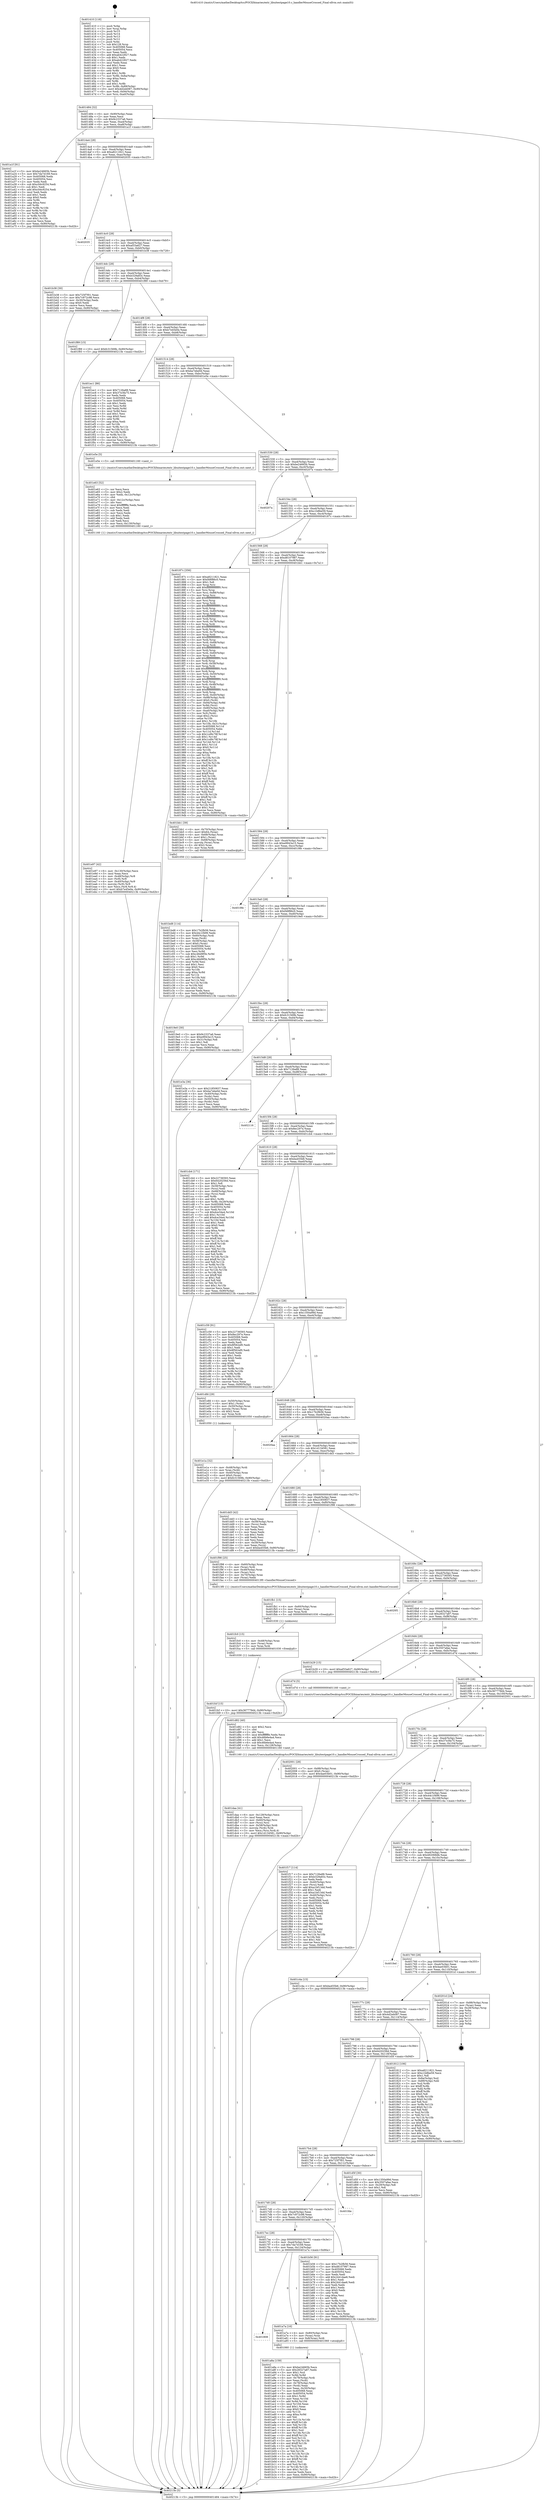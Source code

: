 digraph "0x401410" {
  label = "0x401410 (/mnt/c/Users/mathe/Desktop/tcc/POCII/binaries/extr_libuitestpage10.c_handlerMouseCrossed_Final-ollvm.out::main(0))"
  labelloc = "t"
  node[shape=record]

  Entry [label="",width=0.3,height=0.3,shape=circle,fillcolor=black,style=filled]
  "0x401484" [label="{
     0x401484 [32]\l
     | [instrs]\l
     &nbsp;&nbsp;0x401484 \<+6\>: mov -0x90(%rbp),%eax\l
     &nbsp;&nbsp;0x40148a \<+2\>: mov %eax,%ecx\l
     &nbsp;&nbsp;0x40148c \<+6\>: sub $0x9c2337a6,%ecx\l
     &nbsp;&nbsp;0x401492 \<+6\>: mov %eax,-0xa4(%rbp)\l
     &nbsp;&nbsp;0x401498 \<+6\>: mov %ecx,-0xa8(%rbp)\l
     &nbsp;&nbsp;0x40149e \<+6\>: je 0000000000401a1f \<main+0x60f\>\l
  }"]
  "0x401a1f" [label="{
     0x401a1f [91]\l
     | [instrs]\l
     &nbsp;&nbsp;0x401a1f \<+5\>: mov $0xbe24665b,%eax\l
     &nbsp;&nbsp;0x401a24 \<+5\>: mov $0x7da7d169,%ecx\l
     &nbsp;&nbsp;0x401a29 \<+7\>: mov 0x405068,%edx\l
     &nbsp;&nbsp;0x401a30 \<+7\>: mov 0x405054,%esi\l
     &nbsp;&nbsp;0x401a37 \<+2\>: mov %edx,%edi\l
     &nbsp;&nbsp;0x401a39 \<+6\>: sub $0xc0dc9254,%edi\l
     &nbsp;&nbsp;0x401a3f \<+3\>: sub $0x1,%edi\l
     &nbsp;&nbsp;0x401a42 \<+6\>: add $0xc0dc9254,%edi\l
     &nbsp;&nbsp;0x401a48 \<+3\>: imul %edi,%edx\l
     &nbsp;&nbsp;0x401a4b \<+3\>: and $0x1,%edx\l
     &nbsp;&nbsp;0x401a4e \<+3\>: cmp $0x0,%edx\l
     &nbsp;&nbsp;0x401a51 \<+4\>: sete %r8b\l
     &nbsp;&nbsp;0x401a55 \<+3\>: cmp $0xa,%esi\l
     &nbsp;&nbsp;0x401a58 \<+4\>: setl %r9b\l
     &nbsp;&nbsp;0x401a5c \<+3\>: mov %r8b,%r10b\l
     &nbsp;&nbsp;0x401a5f \<+3\>: and %r9b,%r10b\l
     &nbsp;&nbsp;0x401a62 \<+3\>: xor %r9b,%r8b\l
     &nbsp;&nbsp;0x401a65 \<+3\>: or %r8b,%r10b\l
     &nbsp;&nbsp;0x401a68 \<+4\>: test $0x1,%r10b\l
     &nbsp;&nbsp;0x401a6c \<+3\>: cmovne %ecx,%eax\l
     &nbsp;&nbsp;0x401a6f \<+6\>: mov %eax,-0x90(%rbp)\l
     &nbsp;&nbsp;0x401a75 \<+5\>: jmp 000000000040213b \<main+0xd2b\>\l
  }"]
  "0x4014a4" [label="{
     0x4014a4 [28]\l
     | [instrs]\l
     &nbsp;&nbsp;0x4014a4 \<+5\>: jmp 00000000004014a9 \<main+0x99\>\l
     &nbsp;&nbsp;0x4014a9 \<+6\>: mov -0xa4(%rbp),%eax\l
     &nbsp;&nbsp;0x4014af \<+5\>: sub $0xa8211821,%eax\l
     &nbsp;&nbsp;0x4014b4 \<+6\>: mov %eax,-0xac(%rbp)\l
     &nbsp;&nbsp;0x4014ba \<+6\>: je 0000000000402035 \<main+0xc25\>\l
  }"]
  Exit [label="",width=0.3,height=0.3,shape=circle,fillcolor=black,style=filled,peripheries=2]
  "0x402035" [label="{
     0x402035\l
  }", style=dashed]
  "0x4014c0" [label="{
     0x4014c0 [28]\l
     | [instrs]\l
     &nbsp;&nbsp;0x4014c0 \<+5\>: jmp 00000000004014c5 \<main+0xb5\>\l
     &nbsp;&nbsp;0x4014c5 \<+6\>: mov -0xa4(%rbp),%eax\l
     &nbsp;&nbsp;0x4014cb \<+5\>: sub $0xaf33a627,%eax\l
     &nbsp;&nbsp;0x4014d0 \<+6\>: mov %eax,-0xb0(%rbp)\l
     &nbsp;&nbsp;0x4014d6 \<+6\>: je 0000000000401b38 \<main+0x728\>\l
  }"]
  "0x401fcf" [label="{
     0x401fcf [15]\l
     | [instrs]\l
     &nbsp;&nbsp;0x401fcf \<+10\>: movl $0x367779d4,-0x90(%rbp)\l
     &nbsp;&nbsp;0x401fd9 \<+5\>: jmp 000000000040213b \<main+0xd2b\>\l
  }"]
  "0x401b38" [label="{
     0x401b38 [30]\l
     | [instrs]\l
     &nbsp;&nbsp;0x401b38 \<+5\>: mov $0x725f7f01,%eax\l
     &nbsp;&nbsp;0x401b3d \<+5\>: mov $0x7c972c98,%ecx\l
     &nbsp;&nbsp;0x401b42 \<+3\>: mov -0x30(%rbp),%edx\l
     &nbsp;&nbsp;0x401b45 \<+3\>: cmp $0x0,%edx\l
     &nbsp;&nbsp;0x401b48 \<+3\>: cmove %ecx,%eax\l
     &nbsp;&nbsp;0x401b4b \<+6\>: mov %eax,-0x90(%rbp)\l
     &nbsp;&nbsp;0x401b51 \<+5\>: jmp 000000000040213b \<main+0xd2b\>\l
  }"]
  "0x4014dc" [label="{
     0x4014dc [28]\l
     | [instrs]\l
     &nbsp;&nbsp;0x4014dc \<+5\>: jmp 00000000004014e1 \<main+0xd1\>\l
     &nbsp;&nbsp;0x4014e1 \<+6\>: mov -0xa4(%rbp),%eax\l
     &nbsp;&nbsp;0x4014e7 \<+5\>: sub $0xb329a83c,%eax\l
     &nbsp;&nbsp;0x4014ec \<+6\>: mov %eax,-0xb4(%rbp)\l
     &nbsp;&nbsp;0x4014f2 \<+6\>: je 0000000000401f89 \<main+0xb79\>\l
  }"]
  "0x401fc0" [label="{
     0x401fc0 [15]\l
     | [instrs]\l
     &nbsp;&nbsp;0x401fc0 \<+4\>: mov -0x48(%rbp),%rax\l
     &nbsp;&nbsp;0x401fc4 \<+3\>: mov (%rax),%rax\l
     &nbsp;&nbsp;0x401fc7 \<+3\>: mov %rax,%rdi\l
     &nbsp;&nbsp;0x401fca \<+5\>: call 0000000000401030 \<free@plt\>\l
     | [calls]\l
     &nbsp;&nbsp;0x401030 \{1\} (unknown)\l
  }"]
  "0x401f89" [label="{
     0x401f89 [15]\l
     | [instrs]\l
     &nbsp;&nbsp;0x401f89 \<+10\>: movl $0xfc31569b,-0x90(%rbp)\l
     &nbsp;&nbsp;0x401f93 \<+5\>: jmp 000000000040213b \<main+0xd2b\>\l
  }"]
  "0x4014f8" [label="{
     0x4014f8 [28]\l
     | [instrs]\l
     &nbsp;&nbsp;0x4014f8 \<+5\>: jmp 00000000004014fd \<main+0xed\>\l
     &nbsp;&nbsp;0x4014fd \<+6\>: mov -0xa4(%rbp),%eax\l
     &nbsp;&nbsp;0x401503 \<+5\>: sub $0xb7e45e0e,%eax\l
     &nbsp;&nbsp;0x401508 \<+6\>: mov %eax,-0xb8(%rbp)\l
     &nbsp;&nbsp;0x40150e \<+6\>: je 0000000000401ec1 \<main+0xab1\>\l
  }"]
  "0x401fb1" [label="{
     0x401fb1 [15]\l
     | [instrs]\l
     &nbsp;&nbsp;0x401fb1 \<+4\>: mov -0x60(%rbp),%rax\l
     &nbsp;&nbsp;0x401fb5 \<+3\>: mov (%rax),%rax\l
     &nbsp;&nbsp;0x401fb8 \<+3\>: mov %rax,%rdi\l
     &nbsp;&nbsp;0x401fbb \<+5\>: call 0000000000401030 \<free@plt\>\l
     | [calls]\l
     &nbsp;&nbsp;0x401030 \{1\} (unknown)\l
  }"]
  "0x401ec1" [label="{
     0x401ec1 [86]\l
     | [instrs]\l
     &nbsp;&nbsp;0x401ec1 \<+5\>: mov $0x7126a88,%eax\l
     &nbsp;&nbsp;0x401ec6 \<+5\>: mov $0x37e3fa75,%ecx\l
     &nbsp;&nbsp;0x401ecb \<+2\>: xor %edx,%edx\l
     &nbsp;&nbsp;0x401ecd \<+7\>: mov 0x405068,%esi\l
     &nbsp;&nbsp;0x401ed4 \<+7\>: mov 0x405054,%edi\l
     &nbsp;&nbsp;0x401edb \<+3\>: sub $0x1,%edx\l
     &nbsp;&nbsp;0x401ede \<+3\>: mov %esi,%r8d\l
     &nbsp;&nbsp;0x401ee1 \<+3\>: add %edx,%r8d\l
     &nbsp;&nbsp;0x401ee4 \<+4\>: imul %r8d,%esi\l
     &nbsp;&nbsp;0x401ee8 \<+3\>: and $0x1,%esi\l
     &nbsp;&nbsp;0x401eeb \<+3\>: cmp $0x0,%esi\l
     &nbsp;&nbsp;0x401eee \<+4\>: sete %r9b\l
     &nbsp;&nbsp;0x401ef2 \<+3\>: cmp $0xa,%edi\l
     &nbsp;&nbsp;0x401ef5 \<+4\>: setl %r10b\l
     &nbsp;&nbsp;0x401ef9 \<+3\>: mov %r9b,%r11b\l
     &nbsp;&nbsp;0x401efc \<+3\>: and %r10b,%r11b\l
     &nbsp;&nbsp;0x401eff \<+3\>: xor %r10b,%r9b\l
     &nbsp;&nbsp;0x401f02 \<+3\>: or %r9b,%r11b\l
     &nbsp;&nbsp;0x401f05 \<+4\>: test $0x1,%r11b\l
     &nbsp;&nbsp;0x401f09 \<+3\>: cmovne %ecx,%eax\l
     &nbsp;&nbsp;0x401f0c \<+6\>: mov %eax,-0x90(%rbp)\l
     &nbsp;&nbsp;0x401f12 \<+5\>: jmp 000000000040213b \<main+0xd2b\>\l
  }"]
  "0x401514" [label="{
     0x401514 [28]\l
     | [instrs]\l
     &nbsp;&nbsp;0x401514 \<+5\>: jmp 0000000000401519 \<main+0x109\>\l
     &nbsp;&nbsp;0x401519 \<+6\>: mov -0xa4(%rbp),%eax\l
     &nbsp;&nbsp;0x40151f \<+5\>: sub $0xba7ebe0d,%eax\l
     &nbsp;&nbsp;0x401524 \<+6\>: mov %eax,-0xbc(%rbp)\l
     &nbsp;&nbsp;0x40152a \<+6\>: je 0000000000401e5e \<main+0xa4e\>\l
  }"]
  "0x401e97" [label="{
     0x401e97 [42]\l
     | [instrs]\l
     &nbsp;&nbsp;0x401e97 \<+6\>: mov -0x130(%rbp),%ecx\l
     &nbsp;&nbsp;0x401e9d \<+3\>: imul %eax,%ecx\l
     &nbsp;&nbsp;0x401ea0 \<+4\>: mov -0x48(%rbp),%r8\l
     &nbsp;&nbsp;0x401ea4 \<+3\>: mov (%r8),%r8\l
     &nbsp;&nbsp;0x401ea7 \<+4\>: mov -0x40(%rbp),%r9\l
     &nbsp;&nbsp;0x401eab \<+3\>: movslq (%r9),%r9\l
     &nbsp;&nbsp;0x401eae \<+4\>: mov %ecx,(%r8,%r9,4)\l
     &nbsp;&nbsp;0x401eb2 \<+10\>: movl $0xb7e45e0e,-0x90(%rbp)\l
     &nbsp;&nbsp;0x401ebc \<+5\>: jmp 000000000040213b \<main+0xd2b\>\l
  }"]
  "0x401e5e" [label="{
     0x401e5e [5]\l
     | [instrs]\l
     &nbsp;&nbsp;0x401e5e \<+5\>: call 0000000000401160 \<next_i\>\l
     | [calls]\l
     &nbsp;&nbsp;0x401160 \{1\} (/mnt/c/Users/mathe/Desktop/tcc/POCII/binaries/extr_libuitestpage10.c_handlerMouseCrossed_Final-ollvm.out::next_i)\l
  }"]
  "0x401530" [label="{
     0x401530 [28]\l
     | [instrs]\l
     &nbsp;&nbsp;0x401530 \<+5\>: jmp 0000000000401535 \<main+0x125\>\l
     &nbsp;&nbsp;0x401535 \<+6\>: mov -0xa4(%rbp),%eax\l
     &nbsp;&nbsp;0x40153b \<+5\>: sub $0xbe24665b,%eax\l
     &nbsp;&nbsp;0x401540 \<+6\>: mov %eax,-0xc0(%rbp)\l
     &nbsp;&nbsp;0x401546 \<+6\>: je 000000000040207a \<main+0xc6a\>\l
  }"]
  "0x401e63" [label="{
     0x401e63 [52]\l
     | [instrs]\l
     &nbsp;&nbsp;0x401e63 \<+2\>: xor %ecx,%ecx\l
     &nbsp;&nbsp;0x401e65 \<+5\>: mov $0x2,%edx\l
     &nbsp;&nbsp;0x401e6a \<+6\>: mov %edx,-0x12c(%rbp)\l
     &nbsp;&nbsp;0x401e70 \<+1\>: cltd\l
     &nbsp;&nbsp;0x401e71 \<+6\>: mov -0x12c(%rbp),%esi\l
     &nbsp;&nbsp;0x401e77 \<+2\>: idiv %esi\l
     &nbsp;&nbsp;0x401e79 \<+6\>: imul $0xfffffffe,%edx,%edx\l
     &nbsp;&nbsp;0x401e7f \<+2\>: mov %ecx,%edi\l
     &nbsp;&nbsp;0x401e81 \<+2\>: sub %edx,%edi\l
     &nbsp;&nbsp;0x401e83 \<+2\>: mov %ecx,%edx\l
     &nbsp;&nbsp;0x401e85 \<+3\>: sub $0x1,%edx\l
     &nbsp;&nbsp;0x401e88 \<+2\>: add %edx,%edi\l
     &nbsp;&nbsp;0x401e8a \<+2\>: sub %edi,%ecx\l
     &nbsp;&nbsp;0x401e8c \<+6\>: mov %ecx,-0x130(%rbp)\l
     &nbsp;&nbsp;0x401e92 \<+5\>: call 0000000000401160 \<next_i\>\l
     | [calls]\l
     &nbsp;&nbsp;0x401160 \{1\} (/mnt/c/Users/mathe/Desktop/tcc/POCII/binaries/extr_libuitestpage10.c_handlerMouseCrossed_Final-ollvm.out::next_i)\l
  }"]
  "0x40207a" [label="{
     0x40207a\l
  }", style=dashed]
  "0x40154c" [label="{
     0x40154c [28]\l
     | [instrs]\l
     &nbsp;&nbsp;0x40154c \<+5\>: jmp 0000000000401551 \<main+0x141\>\l
     &nbsp;&nbsp;0x401551 \<+6\>: mov -0xa4(%rbp),%eax\l
     &nbsp;&nbsp;0x401557 \<+5\>: sub $0xc1b8be59,%eax\l
     &nbsp;&nbsp;0x40155c \<+6\>: mov %eax,-0xc4(%rbp)\l
     &nbsp;&nbsp;0x401562 \<+6\>: je 000000000040187c \<main+0x46c\>\l
  }"]
  "0x401e1a" [label="{
     0x401e1a [32]\l
     | [instrs]\l
     &nbsp;&nbsp;0x401e1a \<+4\>: mov -0x48(%rbp),%rdi\l
     &nbsp;&nbsp;0x401e1e \<+3\>: mov %rax,(%rdi)\l
     &nbsp;&nbsp;0x401e21 \<+4\>: mov -0x40(%rbp),%rax\l
     &nbsp;&nbsp;0x401e25 \<+6\>: movl $0x0,(%rax)\l
     &nbsp;&nbsp;0x401e2b \<+10\>: movl $0xfc31569b,-0x90(%rbp)\l
     &nbsp;&nbsp;0x401e35 \<+5\>: jmp 000000000040213b \<main+0xd2b\>\l
  }"]
  "0x40187c" [label="{
     0x40187c [356]\l
     | [instrs]\l
     &nbsp;&nbsp;0x40187c \<+5\>: mov $0xa8211821,%eax\l
     &nbsp;&nbsp;0x401881 \<+5\>: mov $0xf48f86c0,%ecx\l
     &nbsp;&nbsp;0x401886 \<+2\>: mov $0x1,%dl\l
     &nbsp;&nbsp;0x401888 \<+3\>: mov %rsp,%rsi\l
     &nbsp;&nbsp;0x40188b \<+4\>: add $0xfffffffffffffff0,%rsi\l
     &nbsp;&nbsp;0x40188f \<+3\>: mov %rsi,%rsp\l
     &nbsp;&nbsp;0x401892 \<+7\>: mov %rsi,-0x88(%rbp)\l
     &nbsp;&nbsp;0x401899 \<+3\>: mov %rsp,%rsi\l
     &nbsp;&nbsp;0x40189c \<+4\>: add $0xfffffffffffffff0,%rsi\l
     &nbsp;&nbsp;0x4018a0 \<+3\>: mov %rsi,%rsp\l
     &nbsp;&nbsp;0x4018a3 \<+3\>: mov %rsp,%rdi\l
     &nbsp;&nbsp;0x4018a6 \<+4\>: add $0xfffffffffffffff0,%rdi\l
     &nbsp;&nbsp;0x4018aa \<+3\>: mov %rdi,%rsp\l
     &nbsp;&nbsp;0x4018ad \<+4\>: mov %rdi,-0x80(%rbp)\l
     &nbsp;&nbsp;0x4018b1 \<+3\>: mov %rsp,%rdi\l
     &nbsp;&nbsp;0x4018b4 \<+4\>: add $0xfffffffffffffff0,%rdi\l
     &nbsp;&nbsp;0x4018b8 \<+3\>: mov %rdi,%rsp\l
     &nbsp;&nbsp;0x4018bb \<+4\>: mov %rdi,-0x78(%rbp)\l
     &nbsp;&nbsp;0x4018bf \<+3\>: mov %rsp,%rdi\l
     &nbsp;&nbsp;0x4018c2 \<+4\>: add $0xfffffffffffffff0,%rdi\l
     &nbsp;&nbsp;0x4018c6 \<+3\>: mov %rdi,%rsp\l
     &nbsp;&nbsp;0x4018c9 \<+4\>: mov %rdi,-0x70(%rbp)\l
     &nbsp;&nbsp;0x4018cd \<+3\>: mov %rsp,%rdi\l
     &nbsp;&nbsp;0x4018d0 \<+4\>: add $0xfffffffffffffff0,%rdi\l
     &nbsp;&nbsp;0x4018d4 \<+3\>: mov %rdi,%rsp\l
     &nbsp;&nbsp;0x4018d7 \<+4\>: mov %rdi,-0x68(%rbp)\l
     &nbsp;&nbsp;0x4018db \<+3\>: mov %rsp,%rdi\l
     &nbsp;&nbsp;0x4018de \<+4\>: add $0xfffffffffffffff0,%rdi\l
     &nbsp;&nbsp;0x4018e2 \<+3\>: mov %rdi,%rsp\l
     &nbsp;&nbsp;0x4018e5 \<+4\>: mov %rdi,-0x60(%rbp)\l
     &nbsp;&nbsp;0x4018e9 \<+3\>: mov %rsp,%rdi\l
     &nbsp;&nbsp;0x4018ec \<+4\>: add $0xfffffffffffffff0,%rdi\l
     &nbsp;&nbsp;0x4018f0 \<+3\>: mov %rdi,%rsp\l
     &nbsp;&nbsp;0x4018f3 \<+4\>: mov %rdi,-0x58(%rbp)\l
     &nbsp;&nbsp;0x4018f7 \<+3\>: mov %rsp,%rdi\l
     &nbsp;&nbsp;0x4018fa \<+4\>: add $0xfffffffffffffff0,%rdi\l
     &nbsp;&nbsp;0x4018fe \<+3\>: mov %rdi,%rsp\l
     &nbsp;&nbsp;0x401901 \<+4\>: mov %rdi,-0x50(%rbp)\l
     &nbsp;&nbsp;0x401905 \<+3\>: mov %rsp,%rdi\l
     &nbsp;&nbsp;0x401908 \<+4\>: add $0xfffffffffffffff0,%rdi\l
     &nbsp;&nbsp;0x40190c \<+3\>: mov %rdi,%rsp\l
     &nbsp;&nbsp;0x40190f \<+4\>: mov %rdi,-0x48(%rbp)\l
     &nbsp;&nbsp;0x401913 \<+3\>: mov %rsp,%rdi\l
     &nbsp;&nbsp;0x401916 \<+4\>: add $0xfffffffffffffff0,%rdi\l
     &nbsp;&nbsp;0x40191a \<+3\>: mov %rdi,%rsp\l
     &nbsp;&nbsp;0x40191d \<+4\>: mov %rdi,-0x40(%rbp)\l
     &nbsp;&nbsp;0x401921 \<+7\>: mov -0x88(%rbp),%rdi\l
     &nbsp;&nbsp;0x401928 \<+6\>: movl $0x0,(%rdi)\l
     &nbsp;&nbsp;0x40192e \<+7\>: mov -0x94(%rbp),%r8d\l
     &nbsp;&nbsp;0x401935 \<+3\>: mov %r8d,(%rsi)\l
     &nbsp;&nbsp;0x401938 \<+4\>: mov -0x80(%rbp),%rdi\l
     &nbsp;&nbsp;0x40193c \<+7\>: mov -0xa0(%rbp),%r9\l
     &nbsp;&nbsp;0x401943 \<+3\>: mov %r9,(%rdi)\l
     &nbsp;&nbsp;0x401946 \<+3\>: cmpl $0x2,(%rsi)\l
     &nbsp;&nbsp;0x401949 \<+4\>: setne %r10b\l
     &nbsp;&nbsp;0x40194d \<+4\>: and $0x1,%r10b\l
     &nbsp;&nbsp;0x401951 \<+4\>: mov %r10b,-0x31(%rbp)\l
     &nbsp;&nbsp;0x401955 \<+8\>: mov 0x405068,%r11d\l
     &nbsp;&nbsp;0x40195d \<+7\>: mov 0x405054,%ebx\l
     &nbsp;&nbsp;0x401964 \<+3\>: mov %r11d,%r14d\l
     &nbsp;&nbsp;0x401967 \<+7\>: sub $0x1cd9c78f,%r14d\l
     &nbsp;&nbsp;0x40196e \<+4\>: sub $0x1,%r14d\l
     &nbsp;&nbsp;0x401972 \<+7\>: add $0x1cd9c78f,%r14d\l
     &nbsp;&nbsp;0x401979 \<+4\>: imul %r14d,%r11d\l
     &nbsp;&nbsp;0x40197d \<+4\>: and $0x1,%r11d\l
     &nbsp;&nbsp;0x401981 \<+4\>: cmp $0x0,%r11d\l
     &nbsp;&nbsp;0x401985 \<+4\>: sete %r10b\l
     &nbsp;&nbsp;0x401989 \<+3\>: cmp $0xa,%ebx\l
     &nbsp;&nbsp;0x40198c \<+4\>: setl %r15b\l
     &nbsp;&nbsp;0x401990 \<+3\>: mov %r10b,%r12b\l
     &nbsp;&nbsp;0x401993 \<+4\>: xor $0xff,%r12b\l
     &nbsp;&nbsp;0x401997 \<+3\>: mov %r15b,%r13b\l
     &nbsp;&nbsp;0x40199a \<+4\>: xor $0xff,%r13b\l
     &nbsp;&nbsp;0x40199e \<+3\>: xor $0x1,%dl\l
     &nbsp;&nbsp;0x4019a1 \<+3\>: mov %r12b,%sil\l
     &nbsp;&nbsp;0x4019a4 \<+4\>: and $0xff,%sil\l
     &nbsp;&nbsp;0x4019a8 \<+3\>: and %dl,%r10b\l
     &nbsp;&nbsp;0x4019ab \<+3\>: mov %r13b,%dil\l
     &nbsp;&nbsp;0x4019ae \<+4\>: and $0xff,%dil\l
     &nbsp;&nbsp;0x4019b2 \<+3\>: and %dl,%r15b\l
     &nbsp;&nbsp;0x4019b5 \<+3\>: or %r10b,%sil\l
     &nbsp;&nbsp;0x4019b8 \<+3\>: or %r15b,%dil\l
     &nbsp;&nbsp;0x4019bb \<+3\>: xor %dil,%sil\l
     &nbsp;&nbsp;0x4019be \<+3\>: or %r13b,%r12b\l
     &nbsp;&nbsp;0x4019c1 \<+4\>: xor $0xff,%r12b\l
     &nbsp;&nbsp;0x4019c5 \<+3\>: or $0x1,%dl\l
     &nbsp;&nbsp;0x4019c8 \<+3\>: and %dl,%r12b\l
     &nbsp;&nbsp;0x4019cb \<+3\>: or %r12b,%sil\l
     &nbsp;&nbsp;0x4019ce \<+4\>: test $0x1,%sil\l
     &nbsp;&nbsp;0x4019d2 \<+3\>: cmovne %ecx,%eax\l
     &nbsp;&nbsp;0x4019d5 \<+6\>: mov %eax,-0x90(%rbp)\l
     &nbsp;&nbsp;0x4019db \<+5\>: jmp 000000000040213b \<main+0xd2b\>\l
  }"]
  "0x401568" [label="{
     0x401568 [28]\l
     | [instrs]\l
     &nbsp;&nbsp;0x401568 \<+5\>: jmp 000000000040156d \<main+0x15d\>\l
     &nbsp;&nbsp;0x40156d \<+6\>: mov -0xa4(%rbp),%eax\l
     &nbsp;&nbsp;0x401573 \<+5\>: sub $0xd8107987,%eax\l
     &nbsp;&nbsp;0x401578 \<+6\>: mov %eax,-0xc8(%rbp)\l
     &nbsp;&nbsp;0x40157e \<+6\>: je 0000000000401bb1 \<main+0x7a1\>\l
  }"]
  "0x401daa" [label="{
     0x401daa [41]\l
     | [instrs]\l
     &nbsp;&nbsp;0x401daa \<+6\>: mov -0x128(%rbp),%ecx\l
     &nbsp;&nbsp;0x401db0 \<+3\>: imul %eax,%ecx\l
     &nbsp;&nbsp;0x401db3 \<+4\>: mov -0x60(%rbp),%rsi\l
     &nbsp;&nbsp;0x401db7 \<+3\>: mov (%rsi),%rsi\l
     &nbsp;&nbsp;0x401dba \<+4\>: mov -0x58(%rbp),%rdi\l
     &nbsp;&nbsp;0x401dbe \<+3\>: movslq (%rdi),%rdi\l
     &nbsp;&nbsp;0x401dc1 \<+3\>: mov %ecx,(%rsi,%rdi,4)\l
     &nbsp;&nbsp;0x401dc4 \<+10\>: movl $0x1d134581,-0x90(%rbp)\l
     &nbsp;&nbsp;0x401dce \<+5\>: jmp 000000000040213b \<main+0xd2b\>\l
  }"]
  "0x401bb1" [label="{
     0x401bb1 [39]\l
     | [instrs]\l
     &nbsp;&nbsp;0x401bb1 \<+4\>: mov -0x70(%rbp),%rax\l
     &nbsp;&nbsp;0x401bb5 \<+6\>: movl $0x64,(%rax)\l
     &nbsp;&nbsp;0x401bbb \<+4\>: mov -0x68(%rbp),%rax\l
     &nbsp;&nbsp;0x401bbf \<+6\>: movl $0x1,(%rax)\l
     &nbsp;&nbsp;0x401bc5 \<+4\>: mov -0x68(%rbp),%rax\l
     &nbsp;&nbsp;0x401bc9 \<+3\>: movslq (%rax),%rax\l
     &nbsp;&nbsp;0x401bcc \<+4\>: shl $0x2,%rax\l
     &nbsp;&nbsp;0x401bd0 \<+3\>: mov %rax,%rdi\l
     &nbsp;&nbsp;0x401bd3 \<+5\>: call 0000000000401050 \<malloc@plt\>\l
     | [calls]\l
     &nbsp;&nbsp;0x401050 \{1\} (unknown)\l
  }"]
  "0x401584" [label="{
     0x401584 [28]\l
     | [instrs]\l
     &nbsp;&nbsp;0x401584 \<+5\>: jmp 0000000000401589 \<main+0x179\>\l
     &nbsp;&nbsp;0x401589 \<+6\>: mov -0xa4(%rbp),%eax\l
     &nbsp;&nbsp;0x40158f \<+5\>: sub $0xe9943a15,%eax\l
     &nbsp;&nbsp;0x401594 \<+6\>: mov %eax,-0xcc(%rbp)\l
     &nbsp;&nbsp;0x40159a \<+6\>: je 00000000004019fe \<main+0x5ee\>\l
  }"]
  "0x401d82" [label="{
     0x401d82 [40]\l
     | [instrs]\l
     &nbsp;&nbsp;0x401d82 \<+5\>: mov $0x2,%ecx\l
     &nbsp;&nbsp;0x401d87 \<+1\>: cltd\l
     &nbsp;&nbsp;0x401d88 \<+2\>: idiv %ecx\l
     &nbsp;&nbsp;0x401d8a \<+6\>: imul $0xfffffffe,%edx,%ecx\l
     &nbsp;&nbsp;0x401d90 \<+6\>: add $0x46b6e4a4,%ecx\l
     &nbsp;&nbsp;0x401d96 \<+3\>: add $0x1,%ecx\l
     &nbsp;&nbsp;0x401d99 \<+6\>: sub $0x46b6e4a4,%ecx\l
     &nbsp;&nbsp;0x401d9f \<+6\>: mov %ecx,-0x128(%rbp)\l
     &nbsp;&nbsp;0x401da5 \<+5\>: call 0000000000401160 \<next_i\>\l
     | [calls]\l
     &nbsp;&nbsp;0x401160 \{1\} (/mnt/c/Users/mathe/Desktop/tcc/POCII/binaries/extr_libuitestpage10.c_handlerMouseCrossed_Final-ollvm.out::next_i)\l
  }"]
  "0x4019fe" [label="{
     0x4019fe\l
  }", style=dashed]
  "0x4015a0" [label="{
     0x4015a0 [28]\l
     | [instrs]\l
     &nbsp;&nbsp;0x4015a0 \<+5\>: jmp 00000000004015a5 \<main+0x195\>\l
     &nbsp;&nbsp;0x4015a5 \<+6\>: mov -0xa4(%rbp),%eax\l
     &nbsp;&nbsp;0x4015ab \<+5\>: sub $0xf48f86c0,%eax\l
     &nbsp;&nbsp;0x4015b0 \<+6\>: mov %eax,-0xd0(%rbp)\l
     &nbsp;&nbsp;0x4015b6 \<+6\>: je 00000000004019e0 \<main+0x5d0\>\l
  }"]
  "0x401bd8" [label="{
     0x401bd8 [114]\l
     | [instrs]\l
     &nbsp;&nbsp;0x401bd8 \<+5\>: mov $0x17b2fb56,%ecx\l
     &nbsp;&nbsp;0x401bdd \<+5\>: mov $0x44c1f499,%edx\l
     &nbsp;&nbsp;0x401be2 \<+4\>: mov -0x60(%rbp),%rdi\l
     &nbsp;&nbsp;0x401be6 \<+3\>: mov %rax,(%rdi)\l
     &nbsp;&nbsp;0x401be9 \<+4\>: mov -0x58(%rbp),%rax\l
     &nbsp;&nbsp;0x401bed \<+6\>: movl $0x0,(%rax)\l
     &nbsp;&nbsp;0x401bf3 \<+7\>: mov 0x405068,%esi\l
     &nbsp;&nbsp;0x401bfa \<+8\>: mov 0x405054,%r8d\l
     &nbsp;&nbsp;0x401c02 \<+3\>: mov %esi,%r9d\l
     &nbsp;&nbsp;0x401c05 \<+7\>: sub $0xc46d9f5b,%r9d\l
     &nbsp;&nbsp;0x401c0c \<+4\>: sub $0x1,%r9d\l
     &nbsp;&nbsp;0x401c10 \<+7\>: add $0xc46d9f5b,%r9d\l
     &nbsp;&nbsp;0x401c17 \<+4\>: imul %r9d,%esi\l
     &nbsp;&nbsp;0x401c1b \<+3\>: and $0x1,%esi\l
     &nbsp;&nbsp;0x401c1e \<+3\>: cmp $0x0,%esi\l
     &nbsp;&nbsp;0x401c21 \<+4\>: sete %r10b\l
     &nbsp;&nbsp;0x401c25 \<+4\>: cmp $0xa,%r8d\l
     &nbsp;&nbsp;0x401c29 \<+4\>: setl %r11b\l
     &nbsp;&nbsp;0x401c2d \<+3\>: mov %r10b,%bl\l
     &nbsp;&nbsp;0x401c30 \<+3\>: and %r11b,%bl\l
     &nbsp;&nbsp;0x401c33 \<+3\>: xor %r11b,%r10b\l
     &nbsp;&nbsp;0x401c36 \<+3\>: or %r10b,%bl\l
     &nbsp;&nbsp;0x401c39 \<+3\>: test $0x1,%bl\l
     &nbsp;&nbsp;0x401c3c \<+3\>: cmovne %edx,%ecx\l
     &nbsp;&nbsp;0x401c3f \<+6\>: mov %ecx,-0x90(%rbp)\l
     &nbsp;&nbsp;0x401c45 \<+5\>: jmp 000000000040213b \<main+0xd2b\>\l
  }"]
  "0x4019e0" [label="{
     0x4019e0 [30]\l
     | [instrs]\l
     &nbsp;&nbsp;0x4019e0 \<+5\>: mov $0x9c2337a6,%eax\l
     &nbsp;&nbsp;0x4019e5 \<+5\>: mov $0xe9943a15,%ecx\l
     &nbsp;&nbsp;0x4019ea \<+3\>: mov -0x31(%rbp),%dl\l
     &nbsp;&nbsp;0x4019ed \<+3\>: test $0x1,%dl\l
     &nbsp;&nbsp;0x4019f0 \<+3\>: cmovne %ecx,%eax\l
     &nbsp;&nbsp;0x4019f3 \<+6\>: mov %eax,-0x90(%rbp)\l
     &nbsp;&nbsp;0x4019f9 \<+5\>: jmp 000000000040213b \<main+0xd2b\>\l
  }"]
  "0x4015bc" [label="{
     0x4015bc [28]\l
     | [instrs]\l
     &nbsp;&nbsp;0x4015bc \<+5\>: jmp 00000000004015c1 \<main+0x1b1\>\l
     &nbsp;&nbsp;0x4015c1 \<+6\>: mov -0xa4(%rbp),%eax\l
     &nbsp;&nbsp;0x4015c7 \<+5\>: sub $0xfc31569b,%eax\l
     &nbsp;&nbsp;0x4015cc \<+6\>: mov %eax,-0xd4(%rbp)\l
     &nbsp;&nbsp;0x4015d2 \<+6\>: je 0000000000401e3a \<main+0xa2a\>\l
  }"]
  "0x401a8a" [label="{
     0x401a8a [159]\l
     | [instrs]\l
     &nbsp;&nbsp;0x401a8a \<+5\>: mov $0xbe24665b,%ecx\l
     &nbsp;&nbsp;0x401a8f \<+5\>: mov $0x28327a87,%edx\l
     &nbsp;&nbsp;0x401a94 \<+3\>: mov $0x1,%sil\l
     &nbsp;&nbsp;0x401a97 \<+3\>: xor %r8d,%r8d\l
     &nbsp;&nbsp;0x401a9a \<+4\>: mov -0x78(%rbp),%rdi\l
     &nbsp;&nbsp;0x401a9e \<+2\>: mov %eax,(%rdi)\l
     &nbsp;&nbsp;0x401aa0 \<+4\>: mov -0x78(%rbp),%rdi\l
     &nbsp;&nbsp;0x401aa4 \<+2\>: mov (%rdi),%eax\l
     &nbsp;&nbsp;0x401aa6 \<+3\>: mov %eax,-0x30(%rbp)\l
     &nbsp;&nbsp;0x401aa9 \<+7\>: mov 0x405068,%eax\l
     &nbsp;&nbsp;0x401ab0 \<+8\>: mov 0x405054,%r9d\l
     &nbsp;&nbsp;0x401ab8 \<+4\>: sub $0x1,%r8d\l
     &nbsp;&nbsp;0x401abc \<+3\>: mov %eax,%r10d\l
     &nbsp;&nbsp;0x401abf \<+3\>: add %r8d,%r10d\l
     &nbsp;&nbsp;0x401ac2 \<+4\>: imul %r10d,%eax\l
     &nbsp;&nbsp;0x401ac6 \<+3\>: and $0x1,%eax\l
     &nbsp;&nbsp;0x401ac9 \<+3\>: cmp $0x0,%eax\l
     &nbsp;&nbsp;0x401acc \<+4\>: sete %r11b\l
     &nbsp;&nbsp;0x401ad0 \<+4\>: cmp $0xa,%r9d\l
     &nbsp;&nbsp;0x401ad4 \<+3\>: setl %bl\l
     &nbsp;&nbsp;0x401ad7 \<+3\>: mov %r11b,%r14b\l
     &nbsp;&nbsp;0x401ada \<+4\>: xor $0xff,%r14b\l
     &nbsp;&nbsp;0x401ade \<+3\>: mov %bl,%r15b\l
     &nbsp;&nbsp;0x401ae1 \<+4\>: xor $0xff,%r15b\l
     &nbsp;&nbsp;0x401ae5 \<+4\>: xor $0x1,%sil\l
     &nbsp;&nbsp;0x401ae9 \<+3\>: mov %r14b,%r12b\l
     &nbsp;&nbsp;0x401aec \<+4\>: and $0xff,%r12b\l
     &nbsp;&nbsp;0x401af0 \<+3\>: and %sil,%r11b\l
     &nbsp;&nbsp;0x401af3 \<+3\>: mov %r15b,%r13b\l
     &nbsp;&nbsp;0x401af6 \<+4\>: and $0xff,%r13b\l
     &nbsp;&nbsp;0x401afa \<+3\>: and %sil,%bl\l
     &nbsp;&nbsp;0x401afd \<+3\>: or %r11b,%r12b\l
     &nbsp;&nbsp;0x401b00 \<+3\>: or %bl,%r13b\l
     &nbsp;&nbsp;0x401b03 \<+3\>: xor %r13b,%r12b\l
     &nbsp;&nbsp;0x401b06 \<+3\>: or %r15b,%r14b\l
     &nbsp;&nbsp;0x401b09 \<+4\>: xor $0xff,%r14b\l
     &nbsp;&nbsp;0x401b0d \<+4\>: or $0x1,%sil\l
     &nbsp;&nbsp;0x401b11 \<+3\>: and %sil,%r14b\l
     &nbsp;&nbsp;0x401b14 \<+3\>: or %r14b,%r12b\l
     &nbsp;&nbsp;0x401b17 \<+4\>: test $0x1,%r12b\l
     &nbsp;&nbsp;0x401b1b \<+3\>: cmovne %edx,%ecx\l
     &nbsp;&nbsp;0x401b1e \<+6\>: mov %ecx,-0x90(%rbp)\l
     &nbsp;&nbsp;0x401b24 \<+5\>: jmp 000000000040213b \<main+0xd2b\>\l
  }"]
  "0x401e3a" [label="{
     0x401e3a [36]\l
     | [instrs]\l
     &nbsp;&nbsp;0x401e3a \<+5\>: mov $0x21850837,%eax\l
     &nbsp;&nbsp;0x401e3f \<+5\>: mov $0xba7ebe0d,%ecx\l
     &nbsp;&nbsp;0x401e44 \<+4\>: mov -0x40(%rbp),%rdx\l
     &nbsp;&nbsp;0x401e48 \<+2\>: mov (%rdx),%esi\l
     &nbsp;&nbsp;0x401e4a \<+4\>: mov -0x50(%rbp),%rdx\l
     &nbsp;&nbsp;0x401e4e \<+2\>: cmp (%rdx),%esi\l
     &nbsp;&nbsp;0x401e50 \<+3\>: cmovl %ecx,%eax\l
     &nbsp;&nbsp;0x401e53 \<+6\>: mov %eax,-0x90(%rbp)\l
     &nbsp;&nbsp;0x401e59 \<+5\>: jmp 000000000040213b \<main+0xd2b\>\l
  }"]
  "0x4015d8" [label="{
     0x4015d8 [28]\l
     | [instrs]\l
     &nbsp;&nbsp;0x4015d8 \<+5\>: jmp 00000000004015dd \<main+0x1cd\>\l
     &nbsp;&nbsp;0x4015dd \<+6\>: mov -0xa4(%rbp),%eax\l
     &nbsp;&nbsp;0x4015e3 \<+5\>: sub $0x7126a88,%eax\l
     &nbsp;&nbsp;0x4015e8 \<+6\>: mov %eax,-0xd8(%rbp)\l
     &nbsp;&nbsp;0x4015ee \<+6\>: je 0000000000402116 \<main+0xd06\>\l
  }"]
  "0x401808" [label="{
     0x401808\l
  }", style=dashed]
  "0x402116" [label="{
     0x402116\l
  }", style=dashed]
  "0x4015f4" [label="{
     0x4015f4 [28]\l
     | [instrs]\l
     &nbsp;&nbsp;0x4015f4 \<+5\>: jmp 00000000004015f9 \<main+0x1e9\>\l
     &nbsp;&nbsp;0x4015f9 \<+6\>: mov -0xa4(%rbp),%eax\l
     &nbsp;&nbsp;0x4015ff \<+5\>: sub $0x8ec297e,%eax\l
     &nbsp;&nbsp;0x401604 \<+6\>: mov %eax,-0xdc(%rbp)\l
     &nbsp;&nbsp;0x40160a \<+6\>: je 0000000000401cb4 \<main+0x8a4\>\l
  }"]
  "0x401a7a" [label="{
     0x401a7a [16]\l
     | [instrs]\l
     &nbsp;&nbsp;0x401a7a \<+4\>: mov -0x80(%rbp),%rax\l
     &nbsp;&nbsp;0x401a7e \<+3\>: mov (%rax),%rax\l
     &nbsp;&nbsp;0x401a81 \<+4\>: mov 0x8(%rax),%rdi\l
     &nbsp;&nbsp;0x401a85 \<+5\>: call 0000000000401060 \<atoi@plt\>\l
     | [calls]\l
     &nbsp;&nbsp;0x401060 \{1\} (unknown)\l
  }"]
  "0x401cb4" [label="{
     0x401cb4 [171]\l
     | [instrs]\l
     &nbsp;&nbsp;0x401cb4 \<+5\>: mov $0x22736593,%eax\l
     &nbsp;&nbsp;0x401cb9 \<+5\>: mov $0x6420256d,%ecx\l
     &nbsp;&nbsp;0x401cbe \<+2\>: mov $0x1,%dl\l
     &nbsp;&nbsp;0x401cc0 \<+4\>: mov -0x58(%rbp),%rsi\l
     &nbsp;&nbsp;0x401cc4 \<+2\>: mov (%rsi),%edi\l
     &nbsp;&nbsp;0x401cc6 \<+4\>: mov -0x68(%rbp),%rsi\l
     &nbsp;&nbsp;0x401cca \<+2\>: cmp (%rsi),%edi\l
     &nbsp;&nbsp;0x401ccc \<+4\>: setl %r8b\l
     &nbsp;&nbsp;0x401cd0 \<+4\>: and $0x1,%r8b\l
     &nbsp;&nbsp;0x401cd4 \<+4\>: mov %r8b,-0x29(%rbp)\l
     &nbsp;&nbsp;0x401cd8 \<+7\>: mov 0x405068,%edi\l
     &nbsp;&nbsp;0x401cdf \<+8\>: mov 0x405054,%r9d\l
     &nbsp;&nbsp;0x401ce7 \<+3\>: mov %edi,%r10d\l
     &nbsp;&nbsp;0x401cea \<+7\>: sub $0xdce34a4,%r10d\l
     &nbsp;&nbsp;0x401cf1 \<+4\>: sub $0x1,%r10d\l
     &nbsp;&nbsp;0x401cf5 \<+7\>: add $0xdce34a4,%r10d\l
     &nbsp;&nbsp;0x401cfc \<+4\>: imul %r10d,%edi\l
     &nbsp;&nbsp;0x401d00 \<+3\>: and $0x1,%edi\l
     &nbsp;&nbsp;0x401d03 \<+3\>: cmp $0x0,%edi\l
     &nbsp;&nbsp;0x401d06 \<+4\>: sete %r8b\l
     &nbsp;&nbsp;0x401d0a \<+4\>: cmp $0xa,%r9d\l
     &nbsp;&nbsp;0x401d0e \<+4\>: setl %r11b\l
     &nbsp;&nbsp;0x401d12 \<+3\>: mov %r8b,%bl\l
     &nbsp;&nbsp;0x401d15 \<+3\>: xor $0xff,%bl\l
     &nbsp;&nbsp;0x401d18 \<+3\>: mov %r11b,%r14b\l
     &nbsp;&nbsp;0x401d1b \<+4\>: xor $0xff,%r14b\l
     &nbsp;&nbsp;0x401d1f \<+3\>: xor $0x1,%dl\l
     &nbsp;&nbsp;0x401d22 \<+3\>: mov %bl,%r15b\l
     &nbsp;&nbsp;0x401d25 \<+4\>: and $0xff,%r15b\l
     &nbsp;&nbsp;0x401d29 \<+3\>: and %dl,%r8b\l
     &nbsp;&nbsp;0x401d2c \<+3\>: mov %r14b,%r12b\l
     &nbsp;&nbsp;0x401d2f \<+4\>: and $0xff,%r12b\l
     &nbsp;&nbsp;0x401d33 \<+3\>: and %dl,%r11b\l
     &nbsp;&nbsp;0x401d36 \<+3\>: or %r8b,%r15b\l
     &nbsp;&nbsp;0x401d39 \<+3\>: or %r11b,%r12b\l
     &nbsp;&nbsp;0x401d3c \<+3\>: xor %r12b,%r15b\l
     &nbsp;&nbsp;0x401d3f \<+3\>: or %r14b,%bl\l
     &nbsp;&nbsp;0x401d42 \<+3\>: xor $0xff,%bl\l
     &nbsp;&nbsp;0x401d45 \<+3\>: or $0x1,%dl\l
     &nbsp;&nbsp;0x401d48 \<+2\>: and %dl,%bl\l
     &nbsp;&nbsp;0x401d4a \<+3\>: or %bl,%r15b\l
     &nbsp;&nbsp;0x401d4d \<+4\>: test $0x1,%r15b\l
     &nbsp;&nbsp;0x401d51 \<+3\>: cmovne %ecx,%eax\l
     &nbsp;&nbsp;0x401d54 \<+6\>: mov %eax,-0x90(%rbp)\l
     &nbsp;&nbsp;0x401d5a \<+5\>: jmp 000000000040213b \<main+0xd2b\>\l
  }"]
  "0x401610" [label="{
     0x401610 [28]\l
     | [instrs]\l
     &nbsp;&nbsp;0x401610 \<+5\>: jmp 0000000000401615 \<main+0x205\>\l
     &nbsp;&nbsp;0x401615 \<+6\>: mov -0xa4(%rbp),%eax\l
     &nbsp;&nbsp;0x40161b \<+5\>: sub $0xba455b6,%eax\l
     &nbsp;&nbsp;0x401620 \<+6\>: mov %eax,-0xe0(%rbp)\l
     &nbsp;&nbsp;0x401626 \<+6\>: je 0000000000401c59 \<main+0x849\>\l
  }"]
  "0x4017ec" [label="{
     0x4017ec [28]\l
     | [instrs]\l
     &nbsp;&nbsp;0x4017ec \<+5\>: jmp 00000000004017f1 \<main+0x3e1\>\l
     &nbsp;&nbsp;0x4017f1 \<+6\>: mov -0xa4(%rbp),%eax\l
     &nbsp;&nbsp;0x4017f7 \<+5\>: sub $0x7da7d169,%eax\l
     &nbsp;&nbsp;0x4017fc \<+6\>: mov %eax,-0x124(%rbp)\l
     &nbsp;&nbsp;0x401802 \<+6\>: je 0000000000401a7a \<main+0x66a\>\l
  }"]
  "0x401c59" [label="{
     0x401c59 [91]\l
     | [instrs]\l
     &nbsp;&nbsp;0x401c59 \<+5\>: mov $0x22736593,%eax\l
     &nbsp;&nbsp;0x401c5e \<+5\>: mov $0x8ec297e,%ecx\l
     &nbsp;&nbsp;0x401c63 \<+7\>: mov 0x405068,%edx\l
     &nbsp;&nbsp;0x401c6a \<+7\>: mov 0x405054,%esi\l
     &nbsp;&nbsp;0x401c71 \<+2\>: mov %edx,%edi\l
     &nbsp;&nbsp;0x401c73 \<+6\>: add $0x8f562ef0,%edi\l
     &nbsp;&nbsp;0x401c79 \<+3\>: sub $0x1,%edi\l
     &nbsp;&nbsp;0x401c7c \<+6\>: sub $0x8f562ef0,%edi\l
     &nbsp;&nbsp;0x401c82 \<+3\>: imul %edi,%edx\l
     &nbsp;&nbsp;0x401c85 \<+3\>: and $0x1,%edx\l
     &nbsp;&nbsp;0x401c88 \<+3\>: cmp $0x0,%edx\l
     &nbsp;&nbsp;0x401c8b \<+4\>: sete %r8b\l
     &nbsp;&nbsp;0x401c8f \<+3\>: cmp $0xa,%esi\l
     &nbsp;&nbsp;0x401c92 \<+4\>: setl %r9b\l
     &nbsp;&nbsp;0x401c96 \<+3\>: mov %r8b,%r10b\l
     &nbsp;&nbsp;0x401c99 \<+3\>: and %r9b,%r10b\l
     &nbsp;&nbsp;0x401c9c \<+3\>: xor %r9b,%r8b\l
     &nbsp;&nbsp;0x401c9f \<+3\>: or %r8b,%r10b\l
     &nbsp;&nbsp;0x401ca2 \<+4\>: test $0x1,%r10b\l
     &nbsp;&nbsp;0x401ca6 \<+3\>: cmovne %ecx,%eax\l
     &nbsp;&nbsp;0x401ca9 \<+6\>: mov %eax,-0x90(%rbp)\l
     &nbsp;&nbsp;0x401caf \<+5\>: jmp 000000000040213b \<main+0xd2b\>\l
  }"]
  "0x40162c" [label="{
     0x40162c [28]\l
     | [instrs]\l
     &nbsp;&nbsp;0x40162c \<+5\>: jmp 0000000000401631 \<main+0x221\>\l
     &nbsp;&nbsp;0x401631 \<+6\>: mov -0xa4(%rbp),%eax\l
     &nbsp;&nbsp;0x401637 \<+5\>: sub $0x1350a99d,%eax\l
     &nbsp;&nbsp;0x40163c \<+6\>: mov %eax,-0xe4(%rbp)\l
     &nbsp;&nbsp;0x401642 \<+6\>: je 0000000000401dfd \<main+0x9ed\>\l
  }"]
  "0x401b56" [label="{
     0x401b56 [91]\l
     | [instrs]\l
     &nbsp;&nbsp;0x401b56 \<+5\>: mov $0x17b2fb56,%eax\l
     &nbsp;&nbsp;0x401b5b \<+5\>: mov $0xd8107987,%ecx\l
     &nbsp;&nbsp;0x401b60 \<+7\>: mov 0x405068,%edx\l
     &nbsp;&nbsp;0x401b67 \<+7\>: mov 0x405054,%esi\l
     &nbsp;&nbsp;0x401b6e \<+2\>: mov %edx,%edi\l
     &nbsp;&nbsp;0x401b70 \<+6\>: add $0x2441dae6,%edi\l
     &nbsp;&nbsp;0x401b76 \<+3\>: sub $0x1,%edi\l
     &nbsp;&nbsp;0x401b79 \<+6\>: sub $0x2441dae6,%edi\l
     &nbsp;&nbsp;0x401b7f \<+3\>: imul %edi,%edx\l
     &nbsp;&nbsp;0x401b82 \<+3\>: and $0x1,%edx\l
     &nbsp;&nbsp;0x401b85 \<+3\>: cmp $0x0,%edx\l
     &nbsp;&nbsp;0x401b88 \<+4\>: sete %r8b\l
     &nbsp;&nbsp;0x401b8c \<+3\>: cmp $0xa,%esi\l
     &nbsp;&nbsp;0x401b8f \<+4\>: setl %r9b\l
     &nbsp;&nbsp;0x401b93 \<+3\>: mov %r8b,%r10b\l
     &nbsp;&nbsp;0x401b96 \<+3\>: and %r9b,%r10b\l
     &nbsp;&nbsp;0x401b99 \<+3\>: xor %r9b,%r8b\l
     &nbsp;&nbsp;0x401b9c \<+3\>: or %r8b,%r10b\l
     &nbsp;&nbsp;0x401b9f \<+4\>: test $0x1,%r10b\l
     &nbsp;&nbsp;0x401ba3 \<+3\>: cmovne %ecx,%eax\l
     &nbsp;&nbsp;0x401ba6 \<+6\>: mov %eax,-0x90(%rbp)\l
     &nbsp;&nbsp;0x401bac \<+5\>: jmp 000000000040213b \<main+0xd2b\>\l
  }"]
  "0x401dfd" [label="{
     0x401dfd [29]\l
     | [instrs]\l
     &nbsp;&nbsp;0x401dfd \<+4\>: mov -0x50(%rbp),%rax\l
     &nbsp;&nbsp;0x401e01 \<+6\>: movl $0x1,(%rax)\l
     &nbsp;&nbsp;0x401e07 \<+4\>: mov -0x50(%rbp),%rax\l
     &nbsp;&nbsp;0x401e0b \<+3\>: movslq (%rax),%rax\l
     &nbsp;&nbsp;0x401e0e \<+4\>: shl $0x2,%rax\l
     &nbsp;&nbsp;0x401e12 \<+3\>: mov %rax,%rdi\l
     &nbsp;&nbsp;0x401e15 \<+5\>: call 0000000000401050 \<malloc@plt\>\l
     | [calls]\l
     &nbsp;&nbsp;0x401050 \{1\} (unknown)\l
  }"]
  "0x401648" [label="{
     0x401648 [28]\l
     | [instrs]\l
     &nbsp;&nbsp;0x401648 \<+5\>: jmp 000000000040164d \<main+0x23d\>\l
     &nbsp;&nbsp;0x40164d \<+6\>: mov -0xa4(%rbp),%eax\l
     &nbsp;&nbsp;0x401653 \<+5\>: sub $0x17b2fb56,%eax\l
     &nbsp;&nbsp;0x401658 \<+6\>: mov %eax,-0xe8(%rbp)\l
     &nbsp;&nbsp;0x40165e \<+6\>: je 00000000004020aa \<main+0xc9a\>\l
  }"]
  "0x4017d0" [label="{
     0x4017d0 [28]\l
     | [instrs]\l
     &nbsp;&nbsp;0x4017d0 \<+5\>: jmp 00000000004017d5 \<main+0x3c5\>\l
     &nbsp;&nbsp;0x4017d5 \<+6\>: mov -0xa4(%rbp),%eax\l
     &nbsp;&nbsp;0x4017db \<+5\>: sub $0x7c972c98,%eax\l
     &nbsp;&nbsp;0x4017e0 \<+6\>: mov %eax,-0x120(%rbp)\l
     &nbsp;&nbsp;0x4017e6 \<+6\>: je 0000000000401b56 \<main+0x746\>\l
  }"]
  "0x4020aa" [label="{
     0x4020aa\l
  }", style=dashed]
  "0x401664" [label="{
     0x401664 [28]\l
     | [instrs]\l
     &nbsp;&nbsp;0x401664 \<+5\>: jmp 0000000000401669 \<main+0x259\>\l
     &nbsp;&nbsp;0x401669 \<+6\>: mov -0xa4(%rbp),%eax\l
     &nbsp;&nbsp;0x40166f \<+5\>: sub $0x1d134581,%eax\l
     &nbsp;&nbsp;0x401674 \<+6\>: mov %eax,-0xec(%rbp)\l
     &nbsp;&nbsp;0x40167a \<+6\>: je 0000000000401dd3 \<main+0x9c3\>\l
  }"]
  "0x401fde" [label="{
     0x401fde\l
  }", style=dashed]
  "0x401dd3" [label="{
     0x401dd3 [42]\l
     | [instrs]\l
     &nbsp;&nbsp;0x401dd3 \<+2\>: xor %eax,%eax\l
     &nbsp;&nbsp;0x401dd5 \<+4\>: mov -0x58(%rbp),%rcx\l
     &nbsp;&nbsp;0x401dd9 \<+2\>: mov (%rcx),%edx\l
     &nbsp;&nbsp;0x401ddb \<+2\>: mov %eax,%esi\l
     &nbsp;&nbsp;0x401ddd \<+2\>: sub %edx,%esi\l
     &nbsp;&nbsp;0x401ddf \<+2\>: mov %eax,%edx\l
     &nbsp;&nbsp;0x401de1 \<+3\>: sub $0x1,%edx\l
     &nbsp;&nbsp;0x401de4 \<+2\>: add %edx,%esi\l
     &nbsp;&nbsp;0x401de6 \<+2\>: sub %esi,%eax\l
     &nbsp;&nbsp;0x401de8 \<+4\>: mov -0x58(%rbp),%rcx\l
     &nbsp;&nbsp;0x401dec \<+2\>: mov %eax,(%rcx)\l
     &nbsp;&nbsp;0x401dee \<+10\>: movl $0xba455b6,-0x90(%rbp)\l
     &nbsp;&nbsp;0x401df8 \<+5\>: jmp 000000000040213b \<main+0xd2b\>\l
  }"]
  "0x401680" [label="{
     0x401680 [28]\l
     | [instrs]\l
     &nbsp;&nbsp;0x401680 \<+5\>: jmp 0000000000401685 \<main+0x275\>\l
     &nbsp;&nbsp;0x401685 \<+6\>: mov -0xa4(%rbp),%eax\l
     &nbsp;&nbsp;0x40168b \<+5\>: sub $0x21850837,%eax\l
     &nbsp;&nbsp;0x401690 \<+6\>: mov %eax,-0xf0(%rbp)\l
     &nbsp;&nbsp;0x401696 \<+6\>: je 0000000000401f98 \<main+0xb88\>\l
  }"]
  "0x4017b4" [label="{
     0x4017b4 [28]\l
     | [instrs]\l
     &nbsp;&nbsp;0x4017b4 \<+5\>: jmp 00000000004017b9 \<main+0x3a9\>\l
     &nbsp;&nbsp;0x4017b9 \<+6\>: mov -0xa4(%rbp),%eax\l
     &nbsp;&nbsp;0x4017bf \<+5\>: sub $0x725f7f01,%eax\l
     &nbsp;&nbsp;0x4017c4 \<+6\>: mov %eax,-0x11c(%rbp)\l
     &nbsp;&nbsp;0x4017ca \<+6\>: je 0000000000401fde \<main+0xbce\>\l
  }"]
  "0x401f98" [label="{
     0x401f98 [25]\l
     | [instrs]\l
     &nbsp;&nbsp;0x401f98 \<+4\>: mov -0x60(%rbp),%rax\l
     &nbsp;&nbsp;0x401f9c \<+3\>: mov (%rax),%rdi\l
     &nbsp;&nbsp;0x401f9f \<+4\>: mov -0x48(%rbp),%rax\l
     &nbsp;&nbsp;0x401fa3 \<+3\>: mov (%rax),%rsi\l
     &nbsp;&nbsp;0x401fa6 \<+4\>: mov -0x70(%rbp),%rax\l
     &nbsp;&nbsp;0x401faa \<+2\>: mov (%rax),%edx\l
     &nbsp;&nbsp;0x401fac \<+5\>: call 00000000004013f0 \<handlerMouseCrossed\>\l
     | [calls]\l
     &nbsp;&nbsp;0x4013f0 \{1\} (/mnt/c/Users/mathe/Desktop/tcc/POCII/binaries/extr_libuitestpage10.c_handlerMouseCrossed_Final-ollvm.out::handlerMouseCrossed)\l
  }"]
  "0x40169c" [label="{
     0x40169c [28]\l
     | [instrs]\l
     &nbsp;&nbsp;0x40169c \<+5\>: jmp 00000000004016a1 \<main+0x291\>\l
     &nbsp;&nbsp;0x4016a1 \<+6\>: mov -0xa4(%rbp),%eax\l
     &nbsp;&nbsp;0x4016a7 \<+5\>: sub $0x22736593,%eax\l
     &nbsp;&nbsp;0x4016ac \<+6\>: mov %eax,-0xf4(%rbp)\l
     &nbsp;&nbsp;0x4016b2 \<+6\>: je 00000000004020f1 \<main+0xce1\>\l
  }"]
  "0x401d5f" [label="{
     0x401d5f [30]\l
     | [instrs]\l
     &nbsp;&nbsp;0x401d5f \<+5\>: mov $0x1350a99d,%eax\l
     &nbsp;&nbsp;0x401d64 \<+5\>: mov $0x3507afae,%ecx\l
     &nbsp;&nbsp;0x401d69 \<+3\>: mov -0x29(%rbp),%dl\l
     &nbsp;&nbsp;0x401d6c \<+3\>: test $0x1,%dl\l
     &nbsp;&nbsp;0x401d6f \<+3\>: cmovne %ecx,%eax\l
     &nbsp;&nbsp;0x401d72 \<+6\>: mov %eax,-0x90(%rbp)\l
     &nbsp;&nbsp;0x401d78 \<+5\>: jmp 000000000040213b \<main+0xd2b\>\l
  }"]
  "0x4020f1" [label="{
     0x4020f1\l
  }", style=dashed]
  "0x4016b8" [label="{
     0x4016b8 [28]\l
     | [instrs]\l
     &nbsp;&nbsp;0x4016b8 \<+5\>: jmp 00000000004016bd \<main+0x2ad\>\l
     &nbsp;&nbsp;0x4016bd \<+6\>: mov -0xa4(%rbp),%eax\l
     &nbsp;&nbsp;0x4016c3 \<+5\>: sub $0x28327a87,%eax\l
     &nbsp;&nbsp;0x4016c8 \<+6\>: mov %eax,-0xf8(%rbp)\l
     &nbsp;&nbsp;0x4016ce \<+6\>: je 0000000000401b29 \<main+0x719\>\l
  }"]
  "0x401410" [label="{
     0x401410 [116]\l
     | [instrs]\l
     &nbsp;&nbsp;0x401410 \<+1\>: push %rbp\l
     &nbsp;&nbsp;0x401411 \<+3\>: mov %rsp,%rbp\l
     &nbsp;&nbsp;0x401414 \<+2\>: push %r15\l
     &nbsp;&nbsp;0x401416 \<+2\>: push %r14\l
     &nbsp;&nbsp;0x401418 \<+2\>: push %r13\l
     &nbsp;&nbsp;0x40141a \<+2\>: push %r12\l
     &nbsp;&nbsp;0x40141c \<+1\>: push %rbx\l
     &nbsp;&nbsp;0x40141d \<+7\>: sub $0x128,%rsp\l
     &nbsp;&nbsp;0x401424 \<+7\>: mov 0x405068,%eax\l
     &nbsp;&nbsp;0x40142b \<+7\>: mov 0x405054,%ecx\l
     &nbsp;&nbsp;0x401432 \<+2\>: mov %eax,%edx\l
     &nbsp;&nbsp;0x401434 \<+6\>: add $0xab422827,%edx\l
     &nbsp;&nbsp;0x40143a \<+3\>: sub $0x1,%edx\l
     &nbsp;&nbsp;0x40143d \<+6\>: sub $0xab422827,%edx\l
     &nbsp;&nbsp;0x401443 \<+3\>: imul %edx,%eax\l
     &nbsp;&nbsp;0x401446 \<+3\>: and $0x1,%eax\l
     &nbsp;&nbsp;0x401449 \<+3\>: cmp $0x0,%eax\l
     &nbsp;&nbsp;0x40144c \<+4\>: sete %r8b\l
     &nbsp;&nbsp;0x401450 \<+4\>: and $0x1,%r8b\l
     &nbsp;&nbsp;0x401454 \<+7\>: mov %r8b,-0x8a(%rbp)\l
     &nbsp;&nbsp;0x40145b \<+3\>: cmp $0xa,%ecx\l
     &nbsp;&nbsp;0x40145e \<+4\>: setl %r8b\l
     &nbsp;&nbsp;0x401462 \<+4\>: and $0x1,%r8b\l
     &nbsp;&nbsp;0x401466 \<+7\>: mov %r8b,-0x89(%rbp)\l
     &nbsp;&nbsp;0x40146d \<+10\>: movl $0x4d2eb087,-0x90(%rbp)\l
     &nbsp;&nbsp;0x401477 \<+6\>: mov %edi,-0x94(%rbp)\l
     &nbsp;&nbsp;0x40147d \<+7\>: mov %rsi,-0xa0(%rbp)\l
  }"]
  "0x401b29" [label="{
     0x401b29 [15]\l
     | [instrs]\l
     &nbsp;&nbsp;0x401b29 \<+10\>: movl $0xaf33a627,-0x90(%rbp)\l
     &nbsp;&nbsp;0x401b33 \<+5\>: jmp 000000000040213b \<main+0xd2b\>\l
  }"]
  "0x4016d4" [label="{
     0x4016d4 [28]\l
     | [instrs]\l
     &nbsp;&nbsp;0x4016d4 \<+5\>: jmp 00000000004016d9 \<main+0x2c9\>\l
     &nbsp;&nbsp;0x4016d9 \<+6\>: mov -0xa4(%rbp),%eax\l
     &nbsp;&nbsp;0x4016df \<+5\>: sub $0x3507afae,%eax\l
     &nbsp;&nbsp;0x4016e4 \<+6\>: mov %eax,-0xfc(%rbp)\l
     &nbsp;&nbsp;0x4016ea \<+6\>: je 0000000000401d7d \<main+0x96d\>\l
  }"]
  "0x40213b" [label="{
     0x40213b [5]\l
     | [instrs]\l
     &nbsp;&nbsp;0x40213b \<+5\>: jmp 0000000000401484 \<main+0x74\>\l
  }"]
  "0x401d7d" [label="{
     0x401d7d [5]\l
     | [instrs]\l
     &nbsp;&nbsp;0x401d7d \<+5\>: call 0000000000401160 \<next_i\>\l
     | [calls]\l
     &nbsp;&nbsp;0x401160 \{1\} (/mnt/c/Users/mathe/Desktop/tcc/POCII/binaries/extr_libuitestpage10.c_handlerMouseCrossed_Final-ollvm.out::next_i)\l
  }"]
  "0x4016f0" [label="{
     0x4016f0 [28]\l
     | [instrs]\l
     &nbsp;&nbsp;0x4016f0 \<+5\>: jmp 00000000004016f5 \<main+0x2e5\>\l
     &nbsp;&nbsp;0x4016f5 \<+6\>: mov -0xa4(%rbp),%eax\l
     &nbsp;&nbsp;0x4016fb \<+5\>: sub $0x367779d4,%eax\l
     &nbsp;&nbsp;0x401700 \<+6\>: mov %eax,-0x100(%rbp)\l
     &nbsp;&nbsp;0x401706 \<+6\>: je 0000000000402001 \<main+0xbf1\>\l
  }"]
  "0x401798" [label="{
     0x401798 [28]\l
     | [instrs]\l
     &nbsp;&nbsp;0x401798 \<+5\>: jmp 000000000040179d \<main+0x38d\>\l
     &nbsp;&nbsp;0x40179d \<+6\>: mov -0xa4(%rbp),%eax\l
     &nbsp;&nbsp;0x4017a3 \<+5\>: sub $0x6420256d,%eax\l
     &nbsp;&nbsp;0x4017a8 \<+6\>: mov %eax,-0x118(%rbp)\l
     &nbsp;&nbsp;0x4017ae \<+6\>: je 0000000000401d5f \<main+0x94f\>\l
  }"]
  "0x402001" [label="{
     0x402001 [28]\l
     | [instrs]\l
     &nbsp;&nbsp;0x402001 \<+7\>: mov -0x88(%rbp),%rax\l
     &nbsp;&nbsp;0x402008 \<+6\>: movl $0x0,(%rax)\l
     &nbsp;&nbsp;0x40200e \<+10\>: movl $0x4ae03b01,-0x90(%rbp)\l
     &nbsp;&nbsp;0x402018 \<+5\>: jmp 000000000040213b \<main+0xd2b\>\l
  }"]
  "0x40170c" [label="{
     0x40170c [28]\l
     | [instrs]\l
     &nbsp;&nbsp;0x40170c \<+5\>: jmp 0000000000401711 \<main+0x301\>\l
     &nbsp;&nbsp;0x401711 \<+6\>: mov -0xa4(%rbp),%eax\l
     &nbsp;&nbsp;0x401717 \<+5\>: sub $0x37e3fa75,%eax\l
     &nbsp;&nbsp;0x40171c \<+6\>: mov %eax,-0x104(%rbp)\l
     &nbsp;&nbsp;0x401722 \<+6\>: je 0000000000401f17 \<main+0xb07\>\l
  }"]
  "0x401812" [label="{
     0x401812 [106]\l
     | [instrs]\l
     &nbsp;&nbsp;0x401812 \<+5\>: mov $0xa8211821,%eax\l
     &nbsp;&nbsp;0x401817 \<+5\>: mov $0xc1b8be59,%ecx\l
     &nbsp;&nbsp;0x40181c \<+2\>: mov $0x1,%dl\l
     &nbsp;&nbsp;0x40181e \<+7\>: mov -0x8a(%rbp),%sil\l
     &nbsp;&nbsp;0x401825 \<+7\>: mov -0x89(%rbp),%dil\l
     &nbsp;&nbsp;0x40182c \<+3\>: mov %sil,%r8b\l
     &nbsp;&nbsp;0x40182f \<+4\>: xor $0xff,%r8b\l
     &nbsp;&nbsp;0x401833 \<+3\>: mov %dil,%r9b\l
     &nbsp;&nbsp;0x401836 \<+4\>: xor $0xff,%r9b\l
     &nbsp;&nbsp;0x40183a \<+3\>: xor $0x0,%dl\l
     &nbsp;&nbsp;0x40183d \<+3\>: mov %r8b,%r10b\l
     &nbsp;&nbsp;0x401840 \<+4\>: and $0x0,%r10b\l
     &nbsp;&nbsp;0x401844 \<+3\>: and %dl,%sil\l
     &nbsp;&nbsp;0x401847 \<+3\>: mov %r9b,%r11b\l
     &nbsp;&nbsp;0x40184a \<+4\>: and $0x0,%r11b\l
     &nbsp;&nbsp;0x40184e \<+3\>: and %dl,%dil\l
     &nbsp;&nbsp;0x401851 \<+3\>: or %sil,%r10b\l
     &nbsp;&nbsp;0x401854 \<+3\>: or %dil,%r11b\l
     &nbsp;&nbsp;0x401857 \<+3\>: xor %r11b,%r10b\l
     &nbsp;&nbsp;0x40185a \<+3\>: or %r9b,%r8b\l
     &nbsp;&nbsp;0x40185d \<+4\>: xor $0xff,%r8b\l
     &nbsp;&nbsp;0x401861 \<+3\>: or $0x0,%dl\l
     &nbsp;&nbsp;0x401864 \<+3\>: and %dl,%r8b\l
     &nbsp;&nbsp;0x401867 \<+3\>: or %r8b,%r10b\l
     &nbsp;&nbsp;0x40186a \<+4\>: test $0x1,%r10b\l
     &nbsp;&nbsp;0x40186e \<+3\>: cmovne %ecx,%eax\l
     &nbsp;&nbsp;0x401871 \<+6\>: mov %eax,-0x90(%rbp)\l
     &nbsp;&nbsp;0x401877 \<+5\>: jmp 000000000040213b \<main+0xd2b\>\l
  }"]
  "0x401f17" [label="{
     0x401f17 [114]\l
     | [instrs]\l
     &nbsp;&nbsp;0x401f17 \<+5\>: mov $0x7126a88,%eax\l
     &nbsp;&nbsp;0x401f1c \<+5\>: mov $0xb329a83c,%ecx\l
     &nbsp;&nbsp;0x401f21 \<+2\>: xor %edx,%edx\l
     &nbsp;&nbsp;0x401f23 \<+4\>: mov -0x40(%rbp),%rsi\l
     &nbsp;&nbsp;0x401f27 \<+2\>: mov (%rsi),%edi\l
     &nbsp;&nbsp;0x401f29 \<+6\>: add $0xa1bf13dd,%edi\l
     &nbsp;&nbsp;0x401f2f \<+3\>: add $0x1,%edi\l
     &nbsp;&nbsp;0x401f32 \<+6\>: sub $0xa1bf13dd,%edi\l
     &nbsp;&nbsp;0x401f38 \<+4\>: mov -0x40(%rbp),%rsi\l
     &nbsp;&nbsp;0x401f3c \<+2\>: mov %edi,(%rsi)\l
     &nbsp;&nbsp;0x401f3e \<+7\>: mov 0x405068,%edi\l
     &nbsp;&nbsp;0x401f45 \<+8\>: mov 0x405054,%r8d\l
     &nbsp;&nbsp;0x401f4d \<+3\>: sub $0x1,%edx\l
     &nbsp;&nbsp;0x401f50 \<+3\>: mov %edi,%r9d\l
     &nbsp;&nbsp;0x401f53 \<+3\>: add %edx,%r9d\l
     &nbsp;&nbsp;0x401f56 \<+4\>: imul %r9d,%edi\l
     &nbsp;&nbsp;0x401f5a \<+3\>: and $0x1,%edi\l
     &nbsp;&nbsp;0x401f5d \<+3\>: cmp $0x0,%edi\l
     &nbsp;&nbsp;0x401f60 \<+4\>: sete %r10b\l
     &nbsp;&nbsp;0x401f64 \<+4\>: cmp $0xa,%r8d\l
     &nbsp;&nbsp;0x401f68 \<+4\>: setl %r11b\l
     &nbsp;&nbsp;0x401f6c \<+3\>: mov %r10b,%bl\l
     &nbsp;&nbsp;0x401f6f \<+3\>: and %r11b,%bl\l
     &nbsp;&nbsp;0x401f72 \<+3\>: xor %r11b,%r10b\l
     &nbsp;&nbsp;0x401f75 \<+3\>: or %r10b,%bl\l
     &nbsp;&nbsp;0x401f78 \<+3\>: test $0x1,%bl\l
     &nbsp;&nbsp;0x401f7b \<+3\>: cmovne %ecx,%eax\l
     &nbsp;&nbsp;0x401f7e \<+6\>: mov %eax,-0x90(%rbp)\l
     &nbsp;&nbsp;0x401f84 \<+5\>: jmp 000000000040213b \<main+0xd2b\>\l
  }"]
  "0x401728" [label="{
     0x401728 [28]\l
     | [instrs]\l
     &nbsp;&nbsp;0x401728 \<+5\>: jmp 000000000040172d \<main+0x31d\>\l
     &nbsp;&nbsp;0x40172d \<+6\>: mov -0xa4(%rbp),%eax\l
     &nbsp;&nbsp;0x401733 \<+5\>: sub $0x44c1f499,%eax\l
     &nbsp;&nbsp;0x401738 \<+6\>: mov %eax,-0x108(%rbp)\l
     &nbsp;&nbsp;0x40173e \<+6\>: je 0000000000401c4a \<main+0x83a\>\l
  }"]
  "0x40177c" [label="{
     0x40177c [28]\l
     | [instrs]\l
     &nbsp;&nbsp;0x40177c \<+5\>: jmp 0000000000401781 \<main+0x371\>\l
     &nbsp;&nbsp;0x401781 \<+6\>: mov -0xa4(%rbp),%eax\l
     &nbsp;&nbsp;0x401787 \<+5\>: sub $0x4d2eb087,%eax\l
     &nbsp;&nbsp;0x40178c \<+6\>: mov %eax,-0x114(%rbp)\l
     &nbsp;&nbsp;0x401792 \<+6\>: je 0000000000401812 \<main+0x402\>\l
  }"]
  "0x401c4a" [label="{
     0x401c4a [15]\l
     | [instrs]\l
     &nbsp;&nbsp;0x401c4a \<+10\>: movl $0xba455b6,-0x90(%rbp)\l
     &nbsp;&nbsp;0x401c54 \<+5\>: jmp 000000000040213b \<main+0xd2b\>\l
  }"]
  "0x401744" [label="{
     0x401744 [28]\l
     | [instrs]\l
     &nbsp;&nbsp;0x401744 \<+5\>: jmp 0000000000401749 \<main+0x339\>\l
     &nbsp;&nbsp;0x401749 \<+6\>: mov -0xa4(%rbp),%eax\l
     &nbsp;&nbsp;0x40174f \<+5\>: sub $0x492068db,%eax\l
     &nbsp;&nbsp;0x401754 \<+6\>: mov %eax,-0x10c(%rbp)\l
     &nbsp;&nbsp;0x40175a \<+6\>: je 0000000000401fed \<main+0xbdd\>\l
  }"]
  "0x40201d" [label="{
     0x40201d [24]\l
     | [instrs]\l
     &nbsp;&nbsp;0x40201d \<+7\>: mov -0x88(%rbp),%rax\l
     &nbsp;&nbsp;0x402024 \<+2\>: mov (%rax),%eax\l
     &nbsp;&nbsp;0x402026 \<+4\>: lea -0x28(%rbp),%rsp\l
     &nbsp;&nbsp;0x40202a \<+1\>: pop %rbx\l
     &nbsp;&nbsp;0x40202b \<+2\>: pop %r12\l
     &nbsp;&nbsp;0x40202d \<+2\>: pop %r13\l
     &nbsp;&nbsp;0x40202f \<+2\>: pop %r14\l
     &nbsp;&nbsp;0x402031 \<+2\>: pop %r15\l
     &nbsp;&nbsp;0x402033 \<+1\>: pop %rbp\l
     &nbsp;&nbsp;0x402034 \<+1\>: ret\l
  }"]
  "0x401fed" [label="{
     0x401fed\l
  }", style=dashed]
  "0x401760" [label="{
     0x401760 [28]\l
     | [instrs]\l
     &nbsp;&nbsp;0x401760 \<+5\>: jmp 0000000000401765 \<main+0x355\>\l
     &nbsp;&nbsp;0x401765 \<+6\>: mov -0xa4(%rbp),%eax\l
     &nbsp;&nbsp;0x40176b \<+5\>: sub $0x4ae03b01,%eax\l
     &nbsp;&nbsp;0x401770 \<+6\>: mov %eax,-0x110(%rbp)\l
     &nbsp;&nbsp;0x401776 \<+6\>: je 000000000040201d \<main+0xc0d\>\l
  }"]
  Entry -> "0x401410" [label=" 1"]
  "0x401484" -> "0x401a1f" [label=" 1"]
  "0x401484" -> "0x4014a4" [label=" 27"]
  "0x40201d" -> Exit [label=" 1"]
  "0x4014a4" -> "0x402035" [label=" 0"]
  "0x4014a4" -> "0x4014c0" [label=" 27"]
  "0x402001" -> "0x40213b" [label=" 1"]
  "0x4014c0" -> "0x401b38" [label=" 1"]
  "0x4014c0" -> "0x4014dc" [label=" 26"]
  "0x401fcf" -> "0x40213b" [label=" 1"]
  "0x4014dc" -> "0x401f89" [label=" 1"]
  "0x4014dc" -> "0x4014f8" [label=" 25"]
  "0x401fc0" -> "0x401fcf" [label=" 1"]
  "0x4014f8" -> "0x401ec1" [label=" 1"]
  "0x4014f8" -> "0x401514" [label=" 24"]
  "0x401fb1" -> "0x401fc0" [label=" 1"]
  "0x401514" -> "0x401e5e" [label=" 1"]
  "0x401514" -> "0x401530" [label=" 23"]
  "0x401f98" -> "0x401fb1" [label=" 1"]
  "0x401530" -> "0x40207a" [label=" 0"]
  "0x401530" -> "0x40154c" [label=" 23"]
  "0x401f89" -> "0x40213b" [label=" 1"]
  "0x40154c" -> "0x40187c" [label=" 1"]
  "0x40154c" -> "0x401568" [label=" 22"]
  "0x401f17" -> "0x40213b" [label=" 1"]
  "0x401568" -> "0x401bb1" [label=" 1"]
  "0x401568" -> "0x401584" [label=" 21"]
  "0x401ec1" -> "0x40213b" [label=" 1"]
  "0x401584" -> "0x4019fe" [label=" 0"]
  "0x401584" -> "0x4015a0" [label=" 21"]
  "0x401e97" -> "0x40213b" [label=" 1"]
  "0x4015a0" -> "0x4019e0" [label=" 1"]
  "0x4015a0" -> "0x4015bc" [label=" 20"]
  "0x401e63" -> "0x401e97" [label=" 1"]
  "0x4015bc" -> "0x401e3a" [label=" 2"]
  "0x4015bc" -> "0x4015d8" [label=" 18"]
  "0x401e5e" -> "0x401e63" [label=" 1"]
  "0x4015d8" -> "0x402116" [label=" 0"]
  "0x4015d8" -> "0x4015f4" [label=" 18"]
  "0x401e3a" -> "0x40213b" [label=" 2"]
  "0x4015f4" -> "0x401cb4" [label=" 2"]
  "0x4015f4" -> "0x401610" [label=" 16"]
  "0x401e1a" -> "0x40213b" [label=" 1"]
  "0x401610" -> "0x401c59" [label=" 2"]
  "0x401610" -> "0x40162c" [label=" 14"]
  "0x401dd3" -> "0x40213b" [label=" 1"]
  "0x40162c" -> "0x401dfd" [label=" 1"]
  "0x40162c" -> "0x401648" [label=" 13"]
  "0x401daa" -> "0x40213b" [label=" 1"]
  "0x401648" -> "0x4020aa" [label=" 0"]
  "0x401648" -> "0x401664" [label=" 13"]
  "0x401d7d" -> "0x401d82" [label=" 1"]
  "0x401664" -> "0x401dd3" [label=" 1"]
  "0x401664" -> "0x401680" [label=" 12"]
  "0x401d5f" -> "0x40213b" [label=" 2"]
  "0x401680" -> "0x401f98" [label=" 1"]
  "0x401680" -> "0x40169c" [label=" 11"]
  "0x401c59" -> "0x40213b" [label=" 2"]
  "0x40169c" -> "0x4020f1" [label=" 0"]
  "0x40169c" -> "0x4016b8" [label=" 11"]
  "0x401c4a" -> "0x40213b" [label=" 1"]
  "0x4016b8" -> "0x401b29" [label=" 1"]
  "0x4016b8" -> "0x4016d4" [label=" 10"]
  "0x401b56" -> "0x40213b" [label=" 1"]
  "0x4016d4" -> "0x401d7d" [label=" 1"]
  "0x4016d4" -> "0x4016f0" [label=" 9"]
  "0x401b38" -> "0x40213b" [label=" 1"]
  "0x4016f0" -> "0x402001" [label=" 1"]
  "0x4016f0" -> "0x40170c" [label=" 8"]
  "0x401b29" -> "0x40213b" [label=" 1"]
  "0x40170c" -> "0x401f17" [label=" 1"]
  "0x40170c" -> "0x401728" [label=" 7"]
  "0x401a8a" -> "0x40213b" [label=" 1"]
  "0x401728" -> "0x401c4a" [label=" 1"]
  "0x401728" -> "0x401744" [label=" 6"]
  "0x4017ec" -> "0x401808" [label=" 0"]
  "0x401744" -> "0x401fed" [label=" 0"]
  "0x401744" -> "0x401760" [label=" 6"]
  "0x4017ec" -> "0x401a7a" [label=" 1"]
  "0x401760" -> "0x40201d" [label=" 1"]
  "0x401760" -> "0x40177c" [label=" 5"]
  "0x401a7a" -> "0x401a8a" [label=" 1"]
  "0x40177c" -> "0x401812" [label=" 1"]
  "0x40177c" -> "0x401798" [label=" 4"]
  "0x401812" -> "0x40213b" [label=" 1"]
  "0x401410" -> "0x401484" [label=" 1"]
  "0x40213b" -> "0x401484" [label=" 27"]
  "0x401bb1" -> "0x401bd8" [label=" 1"]
  "0x40187c" -> "0x40213b" [label=" 1"]
  "0x4019e0" -> "0x40213b" [label=" 1"]
  "0x401a1f" -> "0x40213b" [label=" 1"]
  "0x401bd8" -> "0x40213b" [label=" 1"]
  "0x401798" -> "0x401d5f" [label=" 2"]
  "0x401798" -> "0x4017b4" [label=" 2"]
  "0x401cb4" -> "0x40213b" [label=" 2"]
  "0x4017b4" -> "0x401fde" [label=" 0"]
  "0x4017b4" -> "0x4017d0" [label=" 2"]
  "0x401d82" -> "0x401daa" [label=" 1"]
  "0x4017d0" -> "0x401b56" [label=" 1"]
  "0x4017d0" -> "0x4017ec" [label=" 1"]
  "0x401dfd" -> "0x401e1a" [label=" 1"]
}
